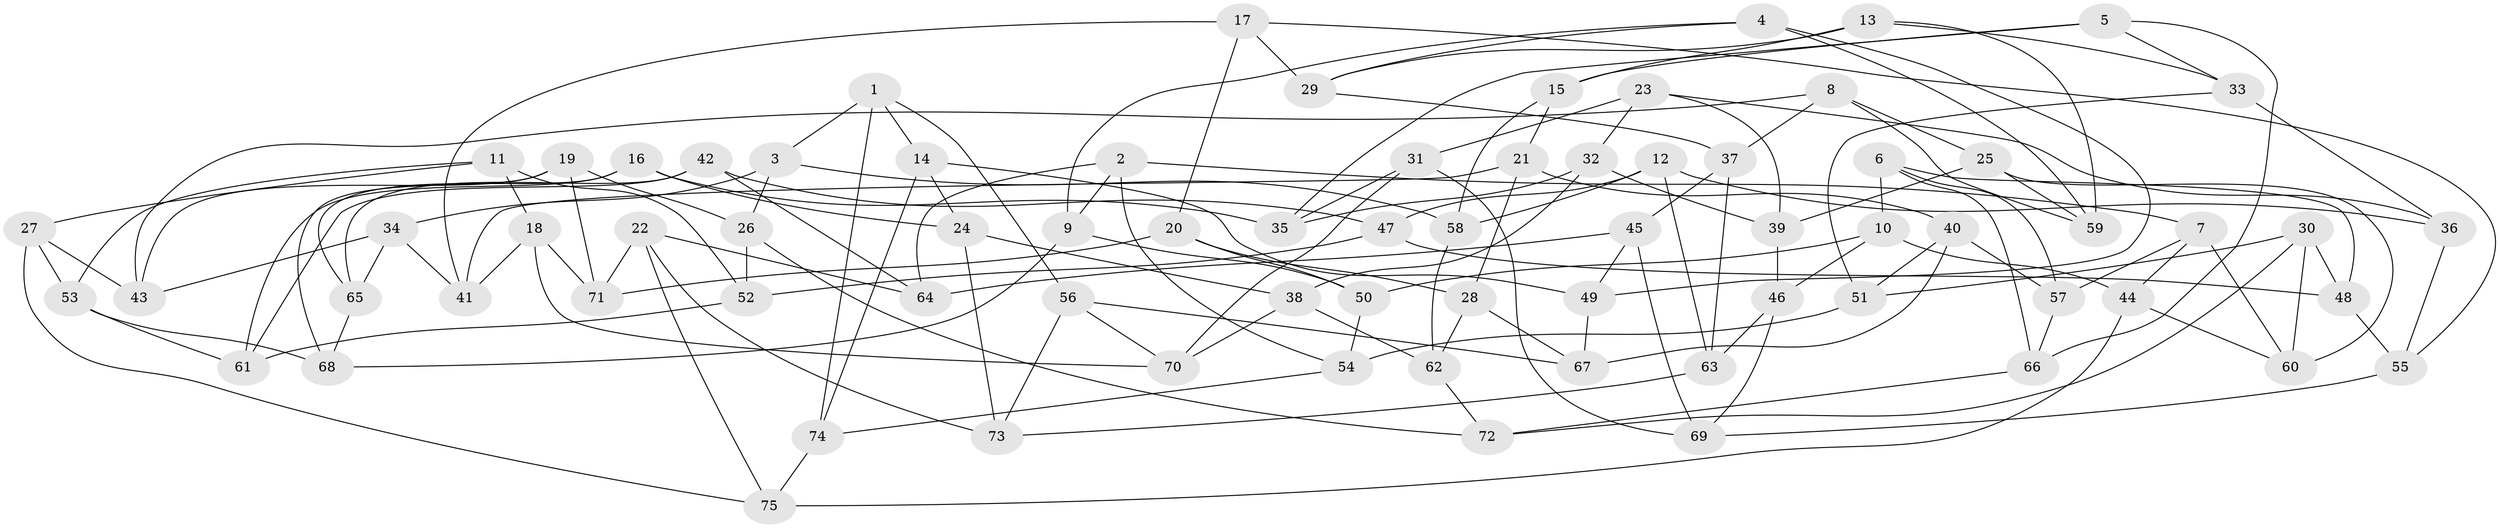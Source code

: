 // Generated by graph-tools (version 1.1) at 2025/38/03/09/25 02:38:06]
// undirected, 75 vertices, 150 edges
graph export_dot {
graph [start="1"]
  node [color=gray90,style=filled];
  1;
  2;
  3;
  4;
  5;
  6;
  7;
  8;
  9;
  10;
  11;
  12;
  13;
  14;
  15;
  16;
  17;
  18;
  19;
  20;
  21;
  22;
  23;
  24;
  25;
  26;
  27;
  28;
  29;
  30;
  31;
  32;
  33;
  34;
  35;
  36;
  37;
  38;
  39;
  40;
  41;
  42;
  43;
  44;
  45;
  46;
  47;
  48;
  49;
  50;
  51;
  52;
  53;
  54;
  55;
  56;
  57;
  58;
  59;
  60;
  61;
  62;
  63;
  64;
  65;
  66;
  67;
  68;
  69;
  70;
  71;
  72;
  73;
  74;
  75;
  1 -- 3;
  1 -- 74;
  1 -- 14;
  1 -- 56;
  2 -- 54;
  2 -- 9;
  2 -- 64;
  2 -- 7;
  3 -- 26;
  3 -- 34;
  3 -- 58;
  4 -- 9;
  4 -- 49;
  4 -- 59;
  4 -- 29;
  5 -- 15;
  5 -- 35;
  5 -- 66;
  5 -- 33;
  6 -- 10;
  6 -- 48;
  6 -- 66;
  6 -- 57;
  7 -- 57;
  7 -- 44;
  7 -- 60;
  8 -- 43;
  8 -- 37;
  8 -- 25;
  8 -- 59;
  9 -- 68;
  9 -- 50;
  10 -- 46;
  10 -- 50;
  10 -- 44;
  11 -- 18;
  11 -- 27;
  11 -- 53;
  11 -- 52;
  12 -- 47;
  12 -- 36;
  12 -- 63;
  12 -- 58;
  13 -- 29;
  13 -- 59;
  13 -- 33;
  13 -- 15;
  14 -- 49;
  14 -- 24;
  14 -- 74;
  15 -- 21;
  15 -- 58;
  16 -- 65;
  16 -- 24;
  16 -- 35;
  16 -- 61;
  17 -- 41;
  17 -- 29;
  17 -- 55;
  17 -- 20;
  18 -- 71;
  18 -- 70;
  18 -- 41;
  19 -- 68;
  19 -- 71;
  19 -- 26;
  19 -- 43;
  20 -- 71;
  20 -- 28;
  20 -- 50;
  21 -- 28;
  21 -- 41;
  21 -- 40;
  22 -- 64;
  22 -- 73;
  22 -- 75;
  22 -- 71;
  23 -- 36;
  23 -- 39;
  23 -- 31;
  23 -- 32;
  24 -- 73;
  24 -- 38;
  25 -- 59;
  25 -- 60;
  25 -- 39;
  26 -- 72;
  26 -- 52;
  27 -- 53;
  27 -- 43;
  27 -- 75;
  28 -- 67;
  28 -- 62;
  29 -- 37;
  30 -- 60;
  30 -- 48;
  30 -- 51;
  30 -- 72;
  31 -- 70;
  31 -- 35;
  31 -- 69;
  32 -- 35;
  32 -- 38;
  32 -- 39;
  33 -- 36;
  33 -- 51;
  34 -- 65;
  34 -- 43;
  34 -- 41;
  36 -- 55;
  37 -- 45;
  37 -- 63;
  38 -- 62;
  38 -- 70;
  39 -- 46;
  40 -- 51;
  40 -- 57;
  40 -- 67;
  42 -- 47;
  42 -- 64;
  42 -- 61;
  42 -- 65;
  44 -- 60;
  44 -- 75;
  45 -- 49;
  45 -- 69;
  45 -- 64;
  46 -- 69;
  46 -- 63;
  47 -- 48;
  47 -- 52;
  48 -- 55;
  49 -- 67;
  50 -- 54;
  51 -- 54;
  52 -- 61;
  53 -- 61;
  53 -- 68;
  54 -- 74;
  55 -- 69;
  56 -- 67;
  56 -- 70;
  56 -- 73;
  57 -- 66;
  58 -- 62;
  62 -- 72;
  63 -- 73;
  65 -- 68;
  66 -- 72;
  74 -- 75;
}
